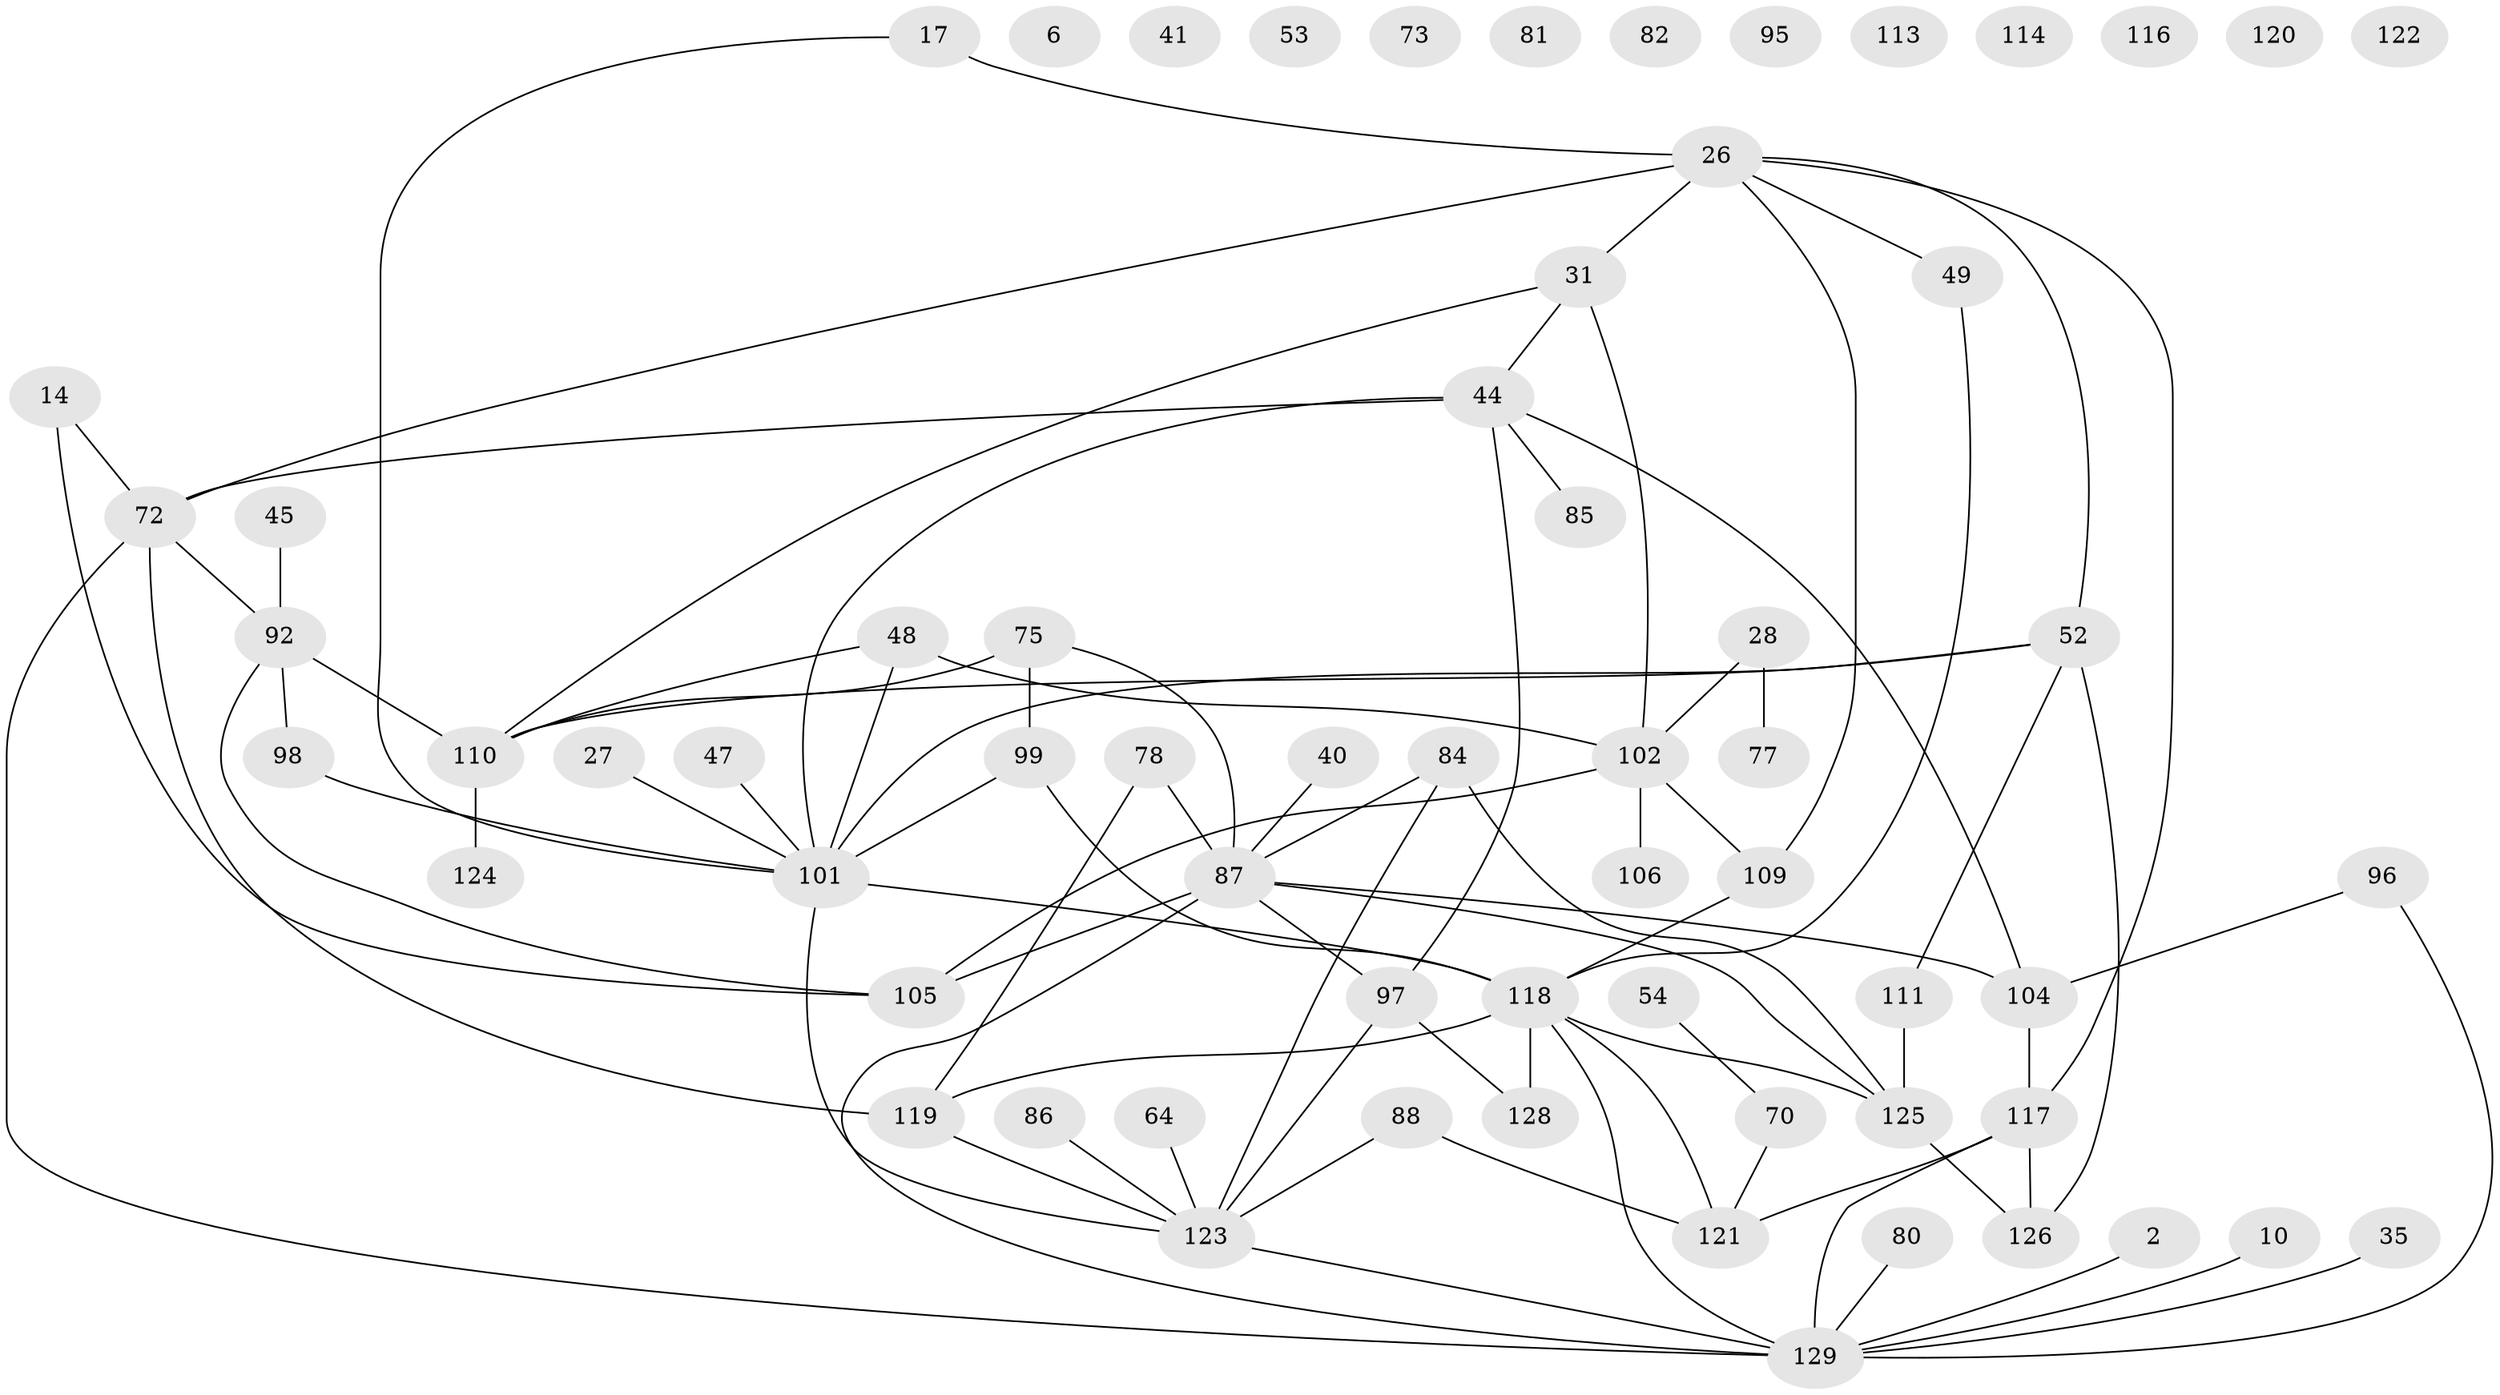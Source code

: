 // original degree distribution, {1: 0.18604651162790697, 2: 0.21705426356589147, 4: 0.17829457364341086, 0: 0.09302325581395349, 3: 0.20155038759689922, 6: 0.046511627906976744, 5: 0.06976744186046512, 7: 0.007751937984496124}
// Generated by graph-tools (version 1.1) at 2025/40/03/09/25 04:40:21]
// undirected, 64 vertices, 88 edges
graph export_dot {
graph [start="1"]
  node [color=gray90,style=filled];
  2;
  6;
  10;
  14;
  17;
  26 [super="+11"];
  27;
  28;
  31 [super="+18"];
  35;
  40;
  41;
  44 [super="+37"];
  45;
  47;
  48;
  49 [super="+39"];
  52 [super="+36+38"];
  53;
  54;
  64;
  70;
  72 [super="+9+33"];
  73;
  75 [super="+67"];
  77;
  78;
  80;
  81;
  82;
  84;
  85;
  86;
  87 [super="+76"];
  88;
  92 [super="+13+55"];
  95;
  96;
  97;
  98;
  99 [super="+15"];
  101 [super="+68+93"];
  102 [super="+58"];
  104 [super="+103+71"];
  105;
  106;
  109;
  110 [super="+8+62"];
  111;
  113;
  114;
  116;
  117 [super="+34+83"];
  118 [super="+3+5+79+57+7+61+30+115+112"];
  119 [super="+59+1"];
  120;
  121;
  122;
  123 [super="+69+100"];
  124;
  125 [super="+91"];
  126;
  128;
  129 [super="+90+127"];
  2 -- 129;
  10 -- 129;
  14 -- 72;
  14 -- 105;
  17 -- 26;
  17 -- 101;
  26 -- 109;
  26 -- 72 [weight=2];
  26 -- 31;
  26 -- 117;
  26 -- 52;
  26 -- 49;
  27 -- 101;
  28 -- 77;
  28 -- 102;
  31 -- 44;
  31 -- 102;
  31 -- 110;
  35 -- 129;
  40 -- 87;
  44 -- 85;
  44 -- 97;
  44 -- 72;
  44 -- 101 [weight=2];
  44 -- 104;
  45 -- 92;
  47 -- 101;
  48 -- 102;
  48 -- 110;
  48 -- 101;
  49 -- 118;
  52 -- 126;
  52 -- 110 [weight=2];
  52 -- 111;
  52 -- 101;
  54 -- 70;
  64 -- 123;
  70 -- 121;
  72 -- 92;
  72 -- 119;
  72 -- 129 [weight=2];
  75 -- 110 [weight=2];
  75 -- 99 [weight=2];
  75 -- 87;
  78 -- 119;
  78 -- 87;
  80 -- 129;
  84 -- 87 [weight=2];
  84 -- 123 [weight=2];
  84 -- 125;
  86 -- 123;
  87 -- 105 [weight=2];
  87 -- 97;
  87 -- 125 [weight=2];
  87 -- 129;
  87 -- 104;
  88 -- 121;
  88 -- 123;
  92 -- 105;
  92 -- 98;
  92 -- 110;
  96 -- 129;
  96 -- 104;
  97 -- 123;
  97 -- 128;
  98 -- 101;
  99 -- 118;
  99 -- 101;
  101 -- 123 [weight=2];
  101 -- 118 [weight=2];
  102 -- 105 [weight=2];
  102 -- 109;
  102 -- 106;
  104 -- 117;
  109 -- 118;
  110 -- 124;
  111 -- 125;
  117 -- 126;
  117 -- 121;
  117 -- 129 [weight=2];
  118 -- 121;
  118 -- 119;
  118 -- 128;
  118 -- 129 [weight=2];
  118 -- 125 [weight=2];
  119 -- 123;
  123 -- 129;
  125 -- 126;
}

